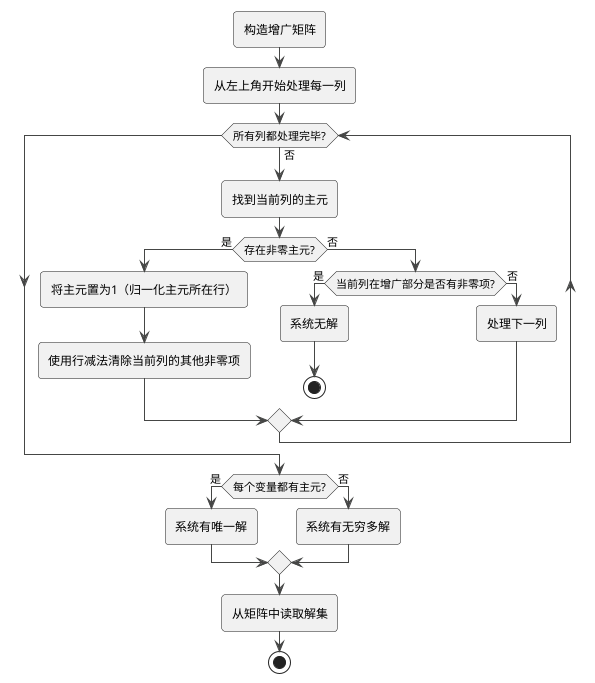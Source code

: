 @startuml

!theme vibrant
skinparam backgroundColor transparent

skinparam defaultFontColor Black

:构造增广矩阵;
:从左上角开始处理每一列;

while (所有列都处理完毕?) is (否)
  :找到当前列的主元;
  if (存在非零主元?) then (是)
    :将主元置为1（归一化主元所在行）;
    :使用行减法清除当前列的其他非零项;
  else (否)
    if (当前列在增广部分是否有非零项?) then (是)
      :系统无解;
      stop
    else (否)
      :处理下一列;
    endif
  endif
endwhile

if (每个变量都有主元?) then (是)
  :系统有唯一解;
else (否)
  :系统有无穷多解;
endif

:从矩阵中读取解集;


stop
@enduml
